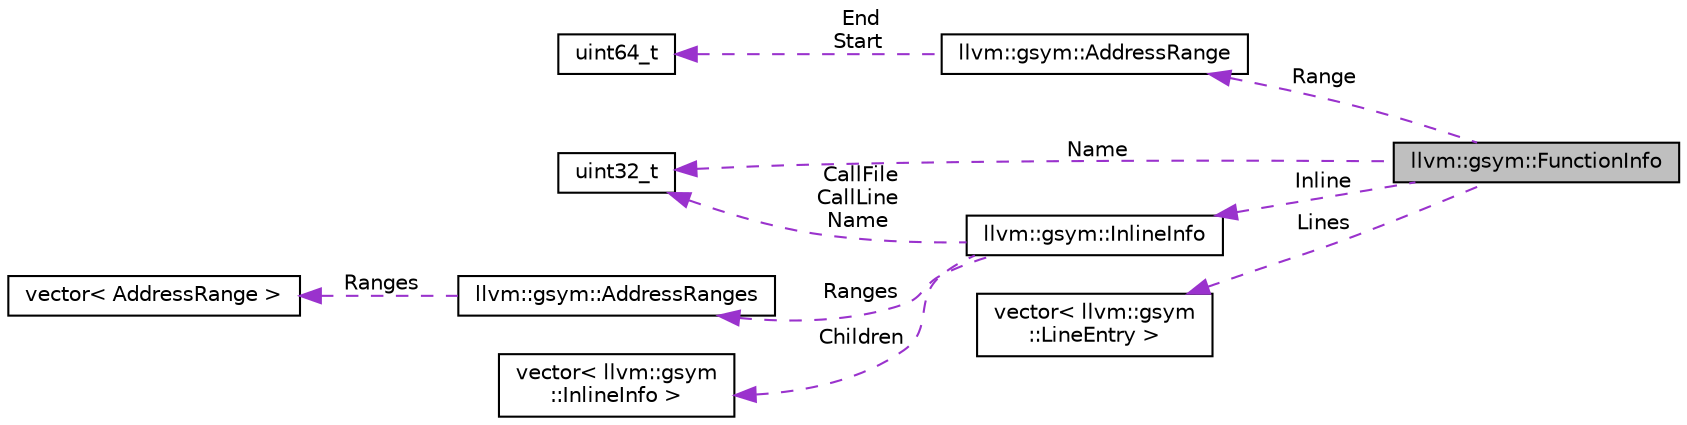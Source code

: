 digraph "llvm::gsym::FunctionInfo"
{
 // LATEX_PDF_SIZE
  bgcolor="transparent";
  edge [fontname="Helvetica",fontsize="10",labelfontname="Helvetica",labelfontsize="10"];
  node [fontname="Helvetica",fontsize="10",shape="box"];
  rankdir="LR";
  Node1 [label="llvm::gsym::FunctionInfo",height=0.2,width=0.4,color="black", fillcolor="grey75", style="filled", fontcolor="black",tooltip="Function information in GSYM files encodes information for one contiguous address range."];
  Node2 -> Node1 [dir="back",color="darkorchid3",fontsize="10",style="dashed",label=" Range" ,fontname="Helvetica"];
  Node2 [label="llvm::gsym::AddressRange",height=0.2,width=0.4,color="black",URL="$structllvm_1_1gsym_1_1AddressRange.html",tooltip="A class that represents an address range."];
  Node3 -> Node2 [dir="back",color="darkorchid3",fontsize="10",style="dashed",label=" End\nStart" ,fontname="Helvetica"];
  Node3 [label="uint64_t",height=0.2,width=0.4,color="black",tooltip=" "];
  Node4 -> Node1 [dir="back",color="darkorchid3",fontsize="10",style="dashed",label=" Name" ,fontname="Helvetica"];
  Node4 [label="uint32_t",height=0.2,width=0.4,color="black",URL="$classuint32__t.html",tooltip=" "];
  Node5 -> Node1 [dir="back",color="darkorchid3",fontsize="10",style="dashed",label=" Lines" ,fontname="Helvetica"];
  Node5 [label="vector\< llvm::gsym\l::LineEntry \>",height=0.2,width=0.4,color="black",tooltip=" "];
  Node6 -> Node1 [dir="back",color="darkorchid3",fontsize="10",style="dashed",label=" Inline" ,fontname="Helvetica"];
  Node6 [label="llvm::gsym::InlineInfo",height=0.2,width=0.4,color="black",URL="$structllvm_1_1gsym_1_1InlineInfo.html",tooltip="Inline information stores the name of the inline function along with an array of address ranges."];
  Node4 -> Node6 [dir="back",color="darkorchid3",fontsize="10",style="dashed",label=" CallFile\nCallLine\nName" ,fontname="Helvetica"];
  Node7 -> Node6 [dir="back",color="darkorchid3",fontsize="10",style="dashed",label=" Ranges" ,fontname="Helvetica"];
  Node7 [label="llvm::gsym::AddressRanges",height=0.2,width=0.4,color="black",URL="$classllvm_1_1gsym_1_1AddressRanges.html",tooltip="The AddressRanges class helps normalize address range collections."];
  Node8 -> Node7 [dir="back",color="darkorchid3",fontsize="10",style="dashed",label=" Ranges" ,fontname="Helvetica"];
  Node8 [label="vector\< AddressRange \>",height=0.2,width=0.4,color="black",tooltip=" "];
  Node9 -> Node6 [dir="back",color="darkorchid3",fontsize="10",style="dashed",label=" Children" ,fontname="Helvetica"];
  Node9 [label="vector\< llvm::gsym\l::InlineInfo \>",height=0.2,width=0.4,color="black",tooltip=" "];
}
